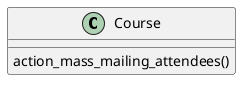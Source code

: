 @startuml classes_mass_mailing_slides
set namespaceSeparator none
class "Course" as odoo_src.odoo.addons.mass_mailing_slides.models.slide_channel.Course {
  action_mass_mailing_attendees()
}
@enduml
